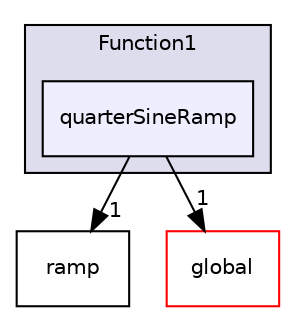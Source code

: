 digraph "src/OpenFOAM/primitives/functions/Function1/quarterSineRamp" {
  bgcolor=transparent;
  compound=true
  node [ fontsize="10", fontname="Helvetica"];
  edge [ labelfontsize="10", labelfontname="Helvetica"];
  subgraph clusterdir_bf4f273fcff898a8e57532425217d669 {
    graph [ bgcolor="#ddddee", pencolor="black", label="Function1" fontname="Helvetica", fontsize="10", URL="dir_bf4f273fcff898a8e57532425217d669.html"]
  dir_62aca996a23ae1ead272938360712fae [shape=box, label="quarterSineRamp", style="filled", fillcolor="#eeeeff", pencolor="black", URL="dir_62aca996a23ae1ead272938360712fae.html"];
  }
  dir_db837a9a779e4f4f8480520e283a1ec8 [shape=box label="ramp" URL="dir_db837a9a779e4f4f8480520e283a1ec8.html"];
  dir_8583492183f4d27c76555f8f333dd07b [shape=box label="global" color="red" URL="dir_8583492183f4d27c76555f8f333dd07b.html"];
  dir_62aca996a23ae1ead272938360712fae->dir_db837a9a779e4f4f8480520e283a1ec8 [headlabel="1", labeldistance=1.5 headhref="dir_002660_002661.html"];
  dir_62aca996a23ae1ead272938360712fae->dir_8583492183f4d27c76555f8f333dd07b [headlabel="1", labeldistance=1.5 headhref="dir_002660_002385.html"];
}
